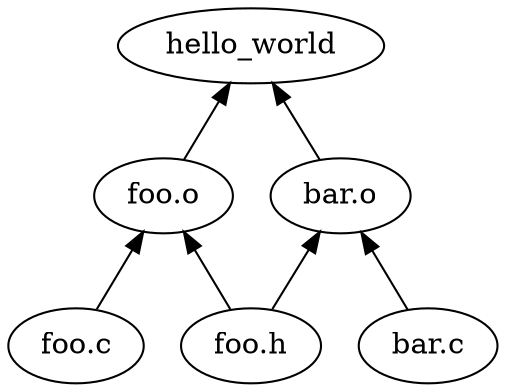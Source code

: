 digraph G {
	hello_world -> {foo_o bar_o} [dir="back"];
	foo_o [label="foo.o"];
	bar_o [label="bar.o"];
	foo_c [label="foo.c"];
	bar_c [label="bar.c"];
	foo_h [label="foo.h"];
	foo_o -> {foo_c foo_h} [dir="back"];
	bar_o -> {bar_c foo_h} [dir="back"];
}
